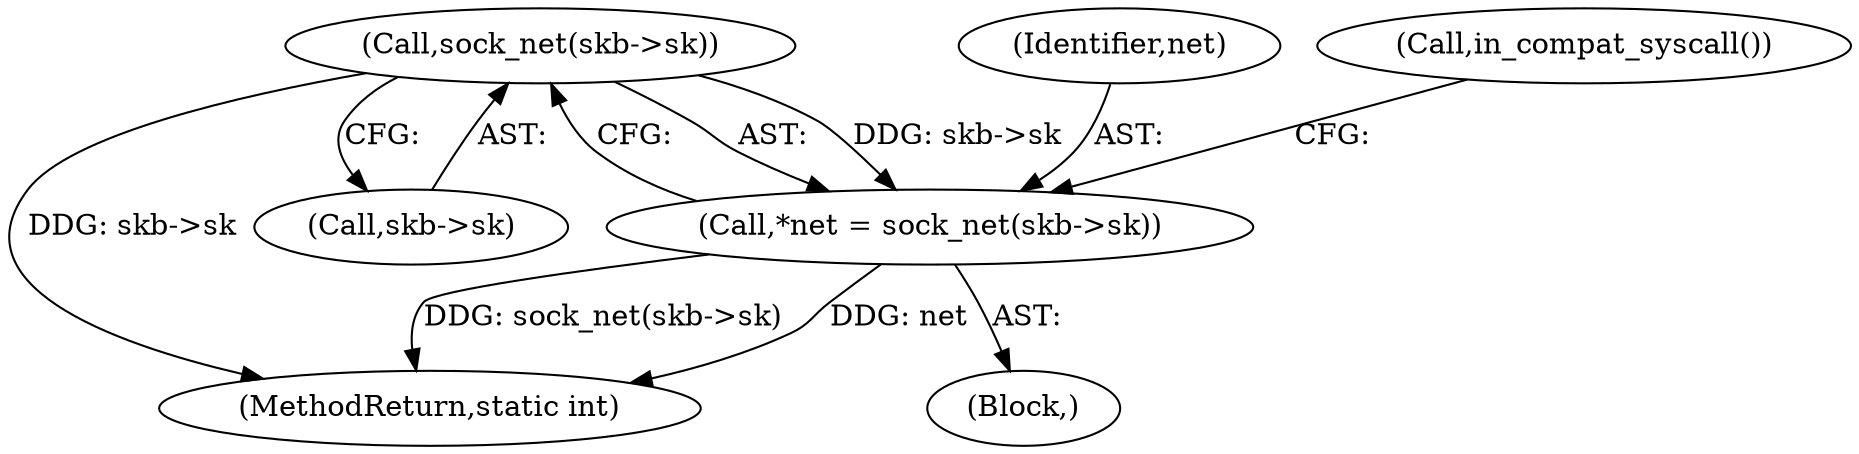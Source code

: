digraph "0_linux_1137b5e2529a8f5ca8ee709288ecba3e68044df2_1@pointer" {
"1000109" [label="(Call,sock_net(skb->sk))"];
"1000107" [label="(Call,*net = sock_net(skb->sk))"];
"1000109" [label="(Call,sock_net(skb->sk))"];
"1000212" [label="(MethodReturn,static int)"];
"1000107" [label="(Call,*net = sock_net(skb->sk))"];
"1000105" [label="(Block,)"];
"1000110" [label="(Call,skb->sk)"];
"1000108" [label="(Identifier,net)"];
"1000118" [label="(Call,in_compat_syscall())"];
"1000109" -> "1000107"  [label="AST: "];
"1000109" -> "1000110"  [label="CFG: "];
"1000110" -> "1000109"  [label="AST: "];
"1000107" -> "1000109"  [label="CFG: "];
"1000109" -> "1000212"  [label="DDG: skb->sk"];
"1000109" -> "1000107"  [label="DDG: skb->sk"];
"1000107" -> "1000105"  [label="AST: "];
"1000108" -> "1000107"  [label="AST: "];
"1000118" -> "1000107"  [label="CFG: "];
"1000107" -> "1000212"  [label="DDG: net"];
"1000107" -> "1000212"  [label="DDG: sock_net(skb->sk)"];
}
